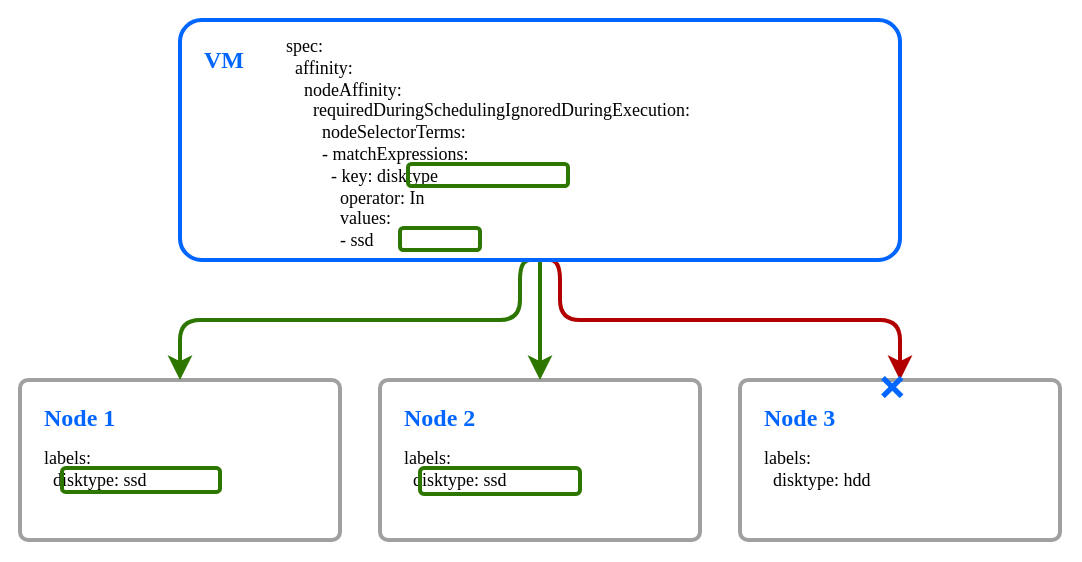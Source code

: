 <mxfile>
    <diagram id="6EXt89o7fHejoy0miyVt" name="Page-1">
        <mxGraphModel dx="378" dy="1632" grid="1" gridSize="10" guides="1" tooltips="1" connect="1" arrows="1" fold="1" page="1" pageScale="1" pageWidth="850" pageHeight="1100" math="0" shadow="0">
            <root>
                <mxCell id="0"/>
                <mxCell id="1" parent="0"/>
                <mxCell id="142" value="" style="rounded=0;whiteSpace=wrap;html=1;fontFamily=JetBrains Mono;fontSource=https%3A%2F%2Ffonts.googleapis.com%2Fcss%3Ffamily%3DJetBrains%2BMono;fontSize=14;fillColor=#FFFFFF;strokeColor=none;" parent="1" vertex="1">
                    <mxGeometry x="200" y="-140" width="540" height="280" as="geometry"/>
                </mxCell>
                <mxCell id="143" value="" style="rounded=1;whiteSpace=wrap;html=1;fillColor=none;fontColor=#0066ff;strokeColor=#A0A0A0;arcSize=5;strokeWidth=2;fontFamily=JetBrains Mono;fontSource=https%3A%2F%2Ffonts.googleapis.com%2Fcss%3Ffamily%3DJetBrains%2BMono;gradientColor=none;fillStyle=hatch;" parent="1" vertex="1">
                    <mxGeometry x="210" y="50" width="160" height="80" as="geometry"/>
                </mxCell>
                <mxCell id="144" value="Node 1" style="text;html=1;strokeColor=none;fillColor=none;align=left;verticalAlign=middle;whiteSpace=wrap;rounded=0;fontColor=#0066ff;strokeWidth=2;fontFamily=JetBrains Mono;fontSource=https%3A%2F%2Ffonts.googleapis.com%2Fcss%3Ffamily%3DJetBrains%2BMono;fontSize=12;fontStyle=1" parent="1" vertex="1">
                    <mxGeometry x="220" y="59" width="60" height="20" as="geometry"/>
                </mxCell>
                <mxCell id="145" value="" style="rounded=1;whiteSpace=wrap;html=1;fillColor=none;fontColor=#0066ff;strokeColor=#A0A0A0;arcSize=5;strokeWidth=2;fontFamily=JetBrains Mono;fontSource=https%3A%2F%2Ffonts.googleapis.com%2Fcss%3Ffamily%3DJetBrains%2BMono;gradientColor=none;fillStyle=hatch;" parent="1" vertex="1">
                    <mxGeometry x="390" y="50" width="160" height="80" as="geometry"/>
                </mxCell>
                <mxCell id="146" value="Node 2" style="text;html=1;strokeColor=none;fillColor=none;align=left;verticalAlign=middle;whiteSpace=wrap;rounded=0;fontColor=#0066ff;strokeWidth=2;fontFamily=JetBrains Mono;fontSource=https%3A%2F%2Ffonts.googleapis.com%2Fcss%3Ffamily%3DJetBrains%2BMono;fontSize=12;fontStyle=1" parent="1" vertex="1">
                    <mxGeometry x="400" y="59" width="60" height="20" as="geometry"/>
                </mxCell>
                <mxCell id="147" value="" style="rounded=1;whiteSpace=wrap;html=1;fillColor=none;fontColor=#0066ff;strokeColor=#A0A0A0;arcSize=5;strokeWidth=2;fontFamily=JetBrains Mono;fontSource=https%3A%2F%2Ffonts.googleapis.com%2Fcss%3Ffamily%3DJetBrains%2BMono;gradientColor=none;fillStyle=hatch;" parent="1" vertex="1">
                    <mxGeometry x="570" y="50" width="160" height="80" as="geometry"/>
                </mxCell>
                <mxCell id="148" value="Node 3" style="text;html=1;strokeColor=none;fillColor=none;align=left;verticalAlign=middle;whiteSpace=wrap;rounded=0;fontColor=#0066ff;strokeWidth=2;fontFamily=JetBrains Mono;fontSource=https%3A%2F%2Ffonts.googleapis.com%2Fcss%3Ffamily%3DJetBrains%2BMono;fontSize=12;fontStyle=1" parent="1" vertex="1">
                    <mxGeometry x="580" y="59" width="60" height="20" as="geometry"/>
                </mxCell>
                <mxCell id="183" style="edgeStyle=orthogonalEdgeStyle;html=1;exitX=0.5;exitY=1;exitDx=0;exitDy=0;entryX=0.5;entryY=0;entryDx=0;entryDy=0;fontFamily=JetBrains Mono;fontSource=https%3A%2F%2Ffonts.googleapis.com%2Fcss%3Ffamily%3DJetBrains%2BMono;fontSize=9;fontColor=#000000;fillColor=#60a917;strokeColor=#2D7600;strokeWidth=2;" parent="1" source="169" target="143" edge="1">
                    <mxGeometry relative="1" as="geometry">
                        <Array as="points">
                            <mxPoint x="460" y="-10"/>
                            <mxPoint x="460" y="20"/>
                            <mxPoint x="290" y="20"/>
                        </Array>
                    </mxGeometry>
                </mxCell>
                <mxCell id="185" style="edgeStyle=orthogonalEdgeStyle;html=1;exitX=0.5;exitY=1;exitDx=0;exitDy=0;entryX=0.5;entryY=0;entryDx=0;entryDy=0;strokeWidth=2;fontFamily=JetBrains Mono;fontSource=https%3A%2F%2Ffonts.googleapis.com%2Fcss%3Ffamily%3DJetBrains%2BMono;fontSize=9;fontColor=#000000;fillColor=#60a917;strokeColor=#2D7600;" parent="1" source="169" target="145" edge="1">
                    <mxGeometry relative="1" as="geometry"/>
                </mxCell>
                <mxCell id="186" style="edgeStyle=orthogonalEdgeStyle;html=1;exitX=0.5;exitY=1;exitDx=0;exitDy=0;entryX=0.5;entryY=0;entryDx=0;entryDy=0;strokeWidth=2;fontFamily=JetBrains Mono;fontSource=https%3A%2F%2Ffonts.googleapis.com%2Fcss%3Ffamily%3DJetBrains%2BMono;fontSize=9;fontColor=#000000;fillColor=#e51400;strokeColor=#B20000;" parent="1" source="169" target="147" edge="1">
                    <mxGeometry relative="1" as="geometry">
                        <Array as="points">
                            <mxPoint x="480" y="-10"/>
                            <mxPoint x="480" y="20"/>
                            <mxPoint x="650" y="20"/>
                        </Array>
                    </mxGeometry>
                </mxCell>
                <mxCell id="169" value="" style="rounded=1;whiteSpace=wrap;html=1;strokeColor=#0066FF;strokeWidth=2;fontFamily=JetBrains Mono;fontSource=https%3A%2F%2Ffonts.googleapis.com%2Fcss%3Ffamily%3DJetBrains%2BMono;fontSize=12;fontColor=#ffffff;fillColor=none;arcSize=9;" parent="1" vertex="1">
                    <mxGeometry x="290" y="-130" width="360" height="120" as="geometry"/>
                </mxCell>
                <mxCell id="178" value="VM" style="text;html=1;strokeColor=none;fillColor=none;align=left;verticalAlign=middle;whiteSpace=wrap;rounded=0;fontColor=#0066ff;strokeWidth=2;fontFamily=JetBrains Mono;fontSource=https%3A%2F%2Ffonts.googleapis.com%2Fcss%3Ffamily%3DJetBrains%2BMono;fontSize=12;fontStyle=1" parent="1" vertex="1">
                    <mxGeometry x="300" y="-120" width="60" height="20" as="geometry"/>
                </mxCell>
                <mxCell id="179" value="spec:&lt;br&gt;&amp;nbsp; affinity:&lt;br&gt;&amp;nbsp; &amp;nbsp; nodeAffinity:&lt;br&gt;&amp;nbsp; &amp;nbsp; &amp;nbsp; requiredDuringSchedulingIgnoredDuringExecution:&lt;br&gt;&amp;nbsp; &amp;nbsp; &amp;nbsp; &amp;nbsp; nodeSelectorTerms:&lt;br&gt;&amp;nbsp; &amp;nbsp; &amp;nbsp; &amp;nbsp; - matchExpressions:&lt;br&gt;&amp;nbsp; &amp;nbsp; &amp;nbsp; &amp;nbsp; &amp;nbsp; - key: disktype&lt;br&gt;&amp;nbsp; &amp;nbsp; &amp;nbsp; &amp;nbsp; &amp;nbsp; &amp;nbsp; operator: In&lt;br&gt;&amp;nbsp; &amp;nbsp; &amp;nbsp; &amp;nbsp; &amp;nbsp; &amp;nbsp; values:&lt;br&gt;&amp;nbsp; &amp;nbsp; &amp;nbsp; &amp;nbsp; &amp;nbsp; &amp;nbsp; - ssd" style="text;strokeColor=none;fillColor=none;align=left;verticalAlign=top;whiteSpace=wrap;rounded=0;labelBackgroundColor=none;fontFamily=JetBrains Mono;fontSource=https%3A%2F%2Ffonts.googleapis.com%2Fcss%3Ffamily%3DJetBrains%2BMono;fontColor=#000000;fontSize=9;spacing=3;horizontal=1;html=1;" parent="1" vertex="1">
                    <mxGeometry x="340" y="-130" width="370" height="115" as="geometry"/>
                </mxCell>
                <mxCell id="180" value="" style="rounded=1;whiteSpace=wrap;html=1;labelBackgroundColor=none;strokeColor=#2D7600;fontFamily=JetBrains Mono;fontSource=https%3A%2F%2Ffonts.googleapis.com%2Fcss%3Ffamily%3DJetBrains%2BMono;fontSize=9;fontColor=#000000;fillColor=none;strokeWidth=2;" parent="1" vertex="1">
                    <mxGeometry x="400" y="-26" width="40" height="11" as="geometry"/>
                </mxCell>
                <mxCell id="187" value="" style="rounded=1;whiteSpace=wrap;html=1;labelBackgroundColor=none;strokeColor=#2D7600;fontFamily=JetBrains Mono;fontSource=https%3A%2F%2Ffonts.googleapis.com%2Fcss%3Ffamily%3DJetBrains%2BMono;fontSize=9;fontColor=#000000;fillColor=none;strokeWidth=2;" parent="1" vertex="1">
                    <mxGeometry x="404" y="-58" width="80" height="11" as="geometry"/>
                </mxCell>
                <mxCell id="188" value="❌" style="text;whiteSpace=wrap;html=1;fontSize=16;fontColor=#0066FF;" parent="1" vertex="1">
                    <mxGeometry x="638" y="37" width="22" height="23" as="geometry"/>
                </mxCell>
                <mxCell id="189" value="labels:&lt;br style=&quot;font-size: 9px;&quot;&gt;&amp;nbsp; disktype: ssd" style="text;html=1;strokeColor=none;fillColor=none;align=left;verticalAlign=middle;whiteSpace=wrap;rounded=0;labelBackgroundColor=none;fontColor=#000000;fontFamily=JetBrains Mono;fontSource=https%3A%2F%2Ffonts.googleapis.com%2Fcss%3Ffamily%3DJetBrains%2BMono;fontSize=9;" parent="1" vertex="1">
                    <mxGeometry x="220" y="79" width="130" height="30" as="geometry"/>
                </mxCell>
                <mxCell id="190" value="labels:&lt;br style=&quot;font-size: 9px;&quot;&gt;&amp;nbsp; disktype: ssd" style="text;html=1;strokeColor=none;fillColor=none;align=left;verticalAlign=middle;whiteSpace=wrap;rounded=0;labelBackgroundColor=none;fontColor=#000000;fontFamily=JetBrains Mono;fontSource=https%3A%2F%2Ffonts.googleapis.com%2Fcss%3Ffamily%3DJetBrains%2BMono;fontSize=9;" parent="1" vertex="1">
                    <mxGeometry x="400" y="79" width="130" height="30" as="geometry"/>
                </mxCell>
                <mxCell id="191" value="labels:&lt;br style=&quot;font-size: 9px;&quot;&gt;&amp;nbsp; disktype: hdd" style="text;html=1;strokeColor=none;fillColor=none;align=left;verticalAlign=middle;whiteSpace=wrap;rounded=0;labelBackgroundColor=none;fontColor=#000000;fontFamily=JetBrains Mono;fontSource=https%3A%2F%2Ffonts.googleapis.com%2Fcss%3Ffamily%3DJetBrains%2BMono;fontSize=9;" parent="1" vertex="1">
                    <mxGeometry x="580" y="79" width="130" height="30" as="geometry"/>
                </mxCell>
                <mxCell id="192" value="" style="rounded=1;whiteSpace=wrap;html=1;labelBackgroundColor=none;strokeColor=#2D7600;fontFamily=JetBrains Mono;fontSource=https%3A%2F%2Ffonts.googleapis.com%2Fcss%3Ffamily%3DJetBrains%2BMono;fontSize=9;fontColor=#000000;fillColor=none;strokeWidth=2;" parent="1" vertex="1">
                    <mxGeometry x="410" y="94" width="80" height="13" as="geometry"/>
                </mxCell>
                <mxCell id="193" value="" style="rounded=1;whiteSpace=wrap;html=1;labelBackgroundColor=none;strokeColor=#2D7600;fontFamily=JetBrains Mono;fontSource=https%3A%2F%2Ffonts.googleapis.com%2Fcss%3Ffamily%3DJetBrains%2BMono;fontSize=9;fontColor=#000000;fillColor=none;strokeWidth=2;" parent="1" vertex="1">
                    <mxGeometry x="231" y="94" width="79" height="12" as="geometry"/>
                </mxCell>
            </root>
        </mxGraphModel>
    </diagram>
</mxfile>
